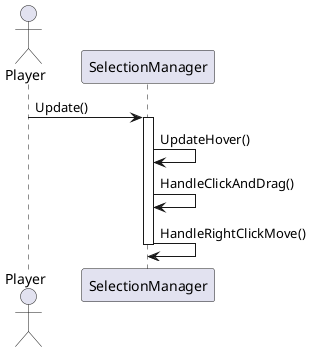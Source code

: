 ﻿@startuml
    skinparam Shadowing false
    skinparam ParticipantPadding 20

    actor Player
    participant SelectionManager

    Player -> SelectionManager : Update()
    activate SelectionManager

    SelectionManager -> SelectionManager : UpdateHover()
    SelectionManager -> SelectionManager : HandleClickAndDrag()

    SelectionManager -> SelectionManager : HandleRightClickMove()

    deactivate SelectionManager
@enduml